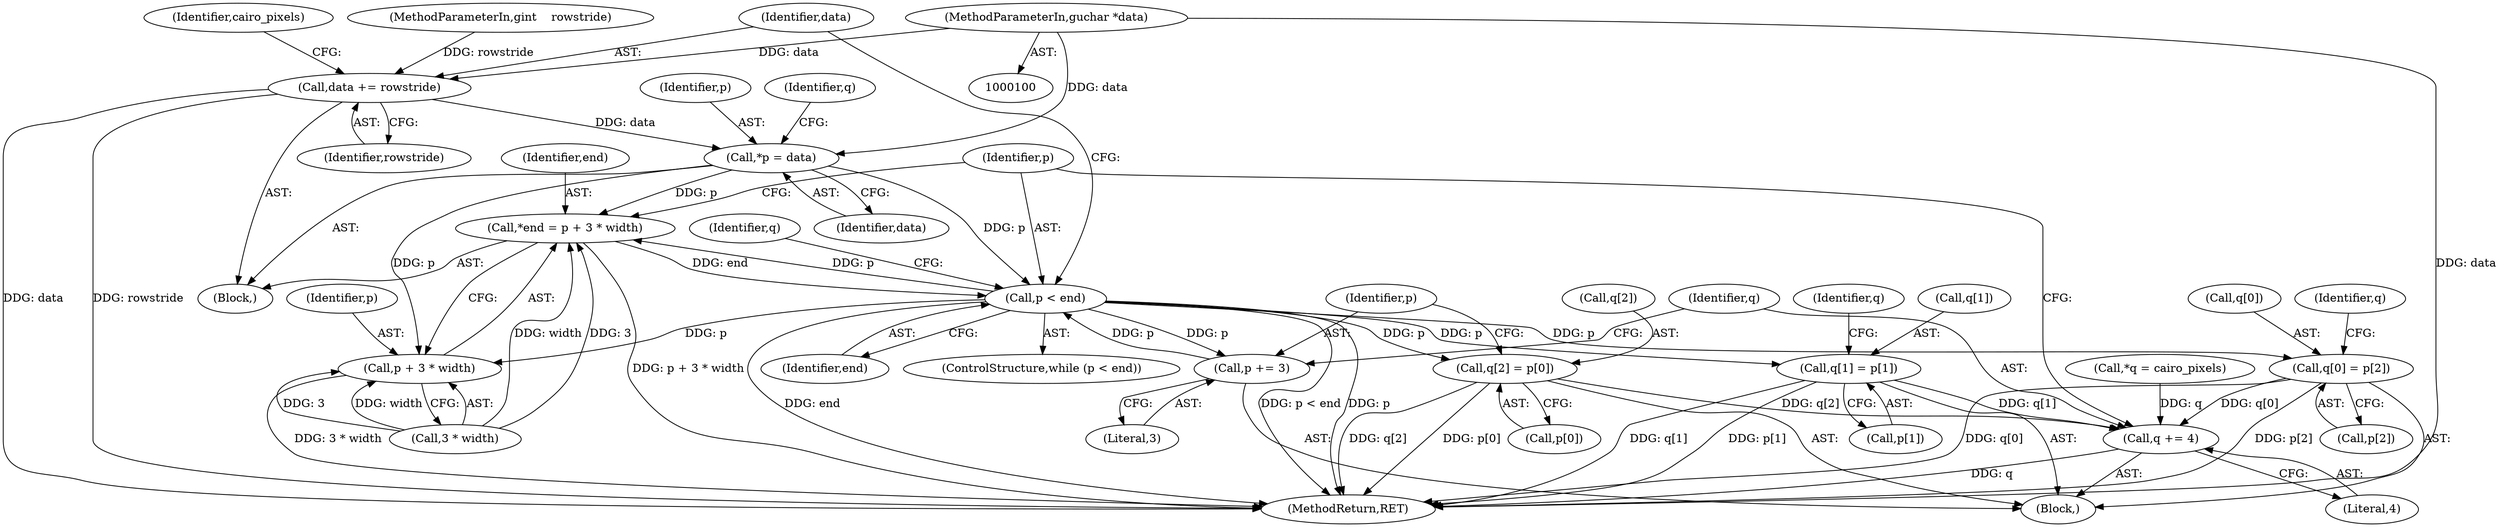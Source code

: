 digraph "0_poppler_c839b706092583f6b12ed3cc634bf5af34b7a2bb@pointer" {
"1000101" [label="(MethodParameterIn,guchar *data)"];
"1000149" [label="(Call,*p = data)"];
"1000157" [label="(Call,*end = p + 3 * width)"];
"1000165" [label="(Call,p < end)"];
"1000159" [label="(Call,p + 3 * width)"];
"1000169" [label="(Call,q[0] = p[2])"];
"1000193" [label="(Call,q += 4)"];
"1000176" [label="(Call,q[1] = p[1])"];
"1000183" [label="(Call,q[2] = p[0])"];
"1000190" [label="(Call,p += 3)"];
"1000196" [label="(Call,data += rowstride)"];
"1000206" [label="(MethodReturn,RET)"];
"1000184" [label="(Call,q[2])"];
"1000101" [label="(MethodParameterIn,guchar *data)"];
"1000170" [label="(Call,q[0])"];
"1000151" [label="(Identifier,data)"];
"1000157" [label="(Call,*end = p + 3 * width)"];
"1000197" [label="(Identifier,data)"];
"1000167" [label="(Identifier,end)"];
"1000180" [label="(Call,p[1])"];
"1000194" [label="(Identifier,q)"];
"1000196" [label="(Call,data += rowstride)"];
"1000166" [label="(Identifier,p)"];
"1000178" [label="(Identifier,q)"];
"1000193" [label="(Call,q += 4)"];
"1000173" [label="(Call,p[2])"];
"1000191" [label="(Identifier,p)"];
"1000190" [label="(Call,p += 3)"];
"1000147" [label="(Block,)"];
"1000176" [label="(Call,q[1] = p[1])"];
"1000168" [label="(Block,)"];
"1000150" [label="(Identifier,p)"];
"1000187" [label="(Call,p[0])"];
"1000200" [label="(Identifier,cairo_pixels)"];
"1000159" [label="(Call,p + 3 * width)"];
"1000165" [label="(Call,p < end)"];
"1000149" [label="(Call,*p = data)"];
"1000198" [label="(Identifier,rowstride)"];
"1000161" [label="(Call,3 * width)"];
"1000183" [label="(Call,q[2] = p[0])"];
"1000158" [label="(Identifier,end)"];
"1000195" [label="(Literal,4)"];
"1000192" [label="(Literal,3)"];
"1000185" [label="(Identifier,q)"];
"1000177" [label="(Call,q[1])"];
"1000171" [label="(Identifier,q)"];
"1000169" [label="(Call,q[0] = p[2])"];
"1000154" [label="(Identifier,q)"];
"1000164" [label="(ControlStructure,while (p < end))"];
"1000160" [label="(Identifier,p)"];
"1000104" [label="(MethodParameterIn,gint    rowstride)"];
"1000153" [label="(Call,*q = cairo_pixels)"];
"1000101" -> "1000100"  [label="AST: "];
"1000101" -> "1000206"  [label="DDG: data"];
"1000101" -> "1000149"  [label="DDG: data"];
"1000101" -> "1000196"  [label="DDG: data"];
"1000149" -> "1000147"  [label="AST: "];
"1000149" -> "1000151"  [label="CFG: "];
"1000150" -> "1000149"  [label="AST: "];
"1000151" -> "1000149"  [label="AST: "];
"1000154" -> "1000149"  [label="CFG: "];
"1000196" -> "1000149"  [label="DDG: data"];
"1000149" -> "1000157"  [label="DDG: p"];
"1000149" -> "1000159"  [label="DDG: p"];
"1000149" -> "1000165"  [label="DDG: p"];
"1000157" -> "1000147"  [label="AST: "];
"1000157" -> "1000159"  [label="CFG: "];
"1000158" -> "1000157"  [label="AST: "];
"1000159" -> "1000157"  [label="AST: "];
"1000166" -> "1000157"  [label="CFG: "];
"1000157" -> "1000206"  [label="DDG: p + 3 * width"];
"1000165" -> "1000157"  [label="DDG: p"];
"1000161" -> "1000157"  [label="DDG: 3"];
"1000161" -> "1000157"  [label="DDG: width"];
"1000157" -> "1000165"  [label="DDG: end"];
"1000165" -> "1000164"  [label="AST: "];
"1000165" -> "1000167"  [label="CFG: "];
"1000166" -> "1000165"  [label="AST: "];
"1000167" -> "1000165"  [label="AST: "];
"1000171" -> "1000165"  [label="CFG: "];
"1000197" -> "1000165"  [label="CFG: "];
"1000165" -> "1000206"  [label="DDG: p"];
"1000165" -> "1000206"  [label="DDG: end"];
"1000165" -> "1000206"  [label="DDG: p < end"];
"1000165" -> "1000159"  [label="DDG: p"];
"1000190" -> "1000165"  [label="DDG: p"];
"1000165" -> "1000169"  [label="DDG: p"];
"1000165" -> "1000176"  [label="DDG: p"];
"1000165" -> "1000183"  [label="DDG: p"];
"1000165" -> "1000190"  [label="DDG: p"];
"1000159" -> "1000161"  [label="CFG: "];
"1000160" -> "1000159"  [label="AST: "];
"1000161" -> "1000159"  [label="AST: "];
"1000159" -> "1000206"  [label="DDG: 3 * width"];
"1000161" -> "1000159"  [label="DDG: 3"];
"1000161" -> "1000159"  [label="DDG: width"];
"1000169" -> "1000168"  [label="AST: "];
"1000169" -> "1000173"  [label="CFG: "];
"1000170" -> "1000169"  [label="AST: "];
"1000173" -> "1000169"  [label="AST: "];
"1000178" -> "1000169"  [label="CFG: "];
"1000169" -> "1000206"  [label="DDG: p[2]"];
"1000169" -> "1000206"  [label="DDG: q[0]"];
"1000169" -> "1000193"  [label="DDG: q[0]"];
"1000193" -> "1000168"  [label="AST: "];
"1000193" -> "1000195"  [label="CFG: "];
"1000194" -> "1000193"  [label="AST: "];
"1000195" -> "1000193"  [label="AST: "];
"1000166" -> "1000193"  [label="CFG: "];
"1000193" -> "1000206"  [label="DDG: q"];
"1000183" -> "1000193"  [label="DDG: q[2]"];
"1000153" -> "1000193"  [label="DDG: q"];
"1000176" -> "1000193"  [label="DDG: q[1]"];
"1000176" -> "1000168"  [label="AST: "];
"1000176" -> "1000180"  [label="CFG: "];
"1000177" -> "1000176"  [label="AST: "];
"1000180" -> "1000176"  [label="AST: "];
"1000185" -> "1000176"  [label="CFG: "];
"1000176" -> "1000206"  [label="DDG: p[1]"];
"1000176" -> "1000206"  [label="DDG: q[1]"];
"1000183" -> "1000168"  [label="AST: "];
"1000183" -> "1000187"  [label="CFG: "];
"1000184" -> "1000183"  [label="AST: "];
"1000187" -> "1000183"  [label="AST: "];
"1000191" -> "1000183"  [label="CFG: "];
"1000183" -> "1000206"  [label="DDG: p[0]"];
"1000183" -> "1000206"  [label="DDG: q[2]"];
"1000190" -> "1000168"  [label="AST: "];
"1000190" -> "1000192"  [label="CFG: "];
"1000191" -> "1000190"  [label="AST: "];
"1000192" -> "1000190"  [label="AST: "];
"1000194" -> "1000190"  [label="CFG: "];
"1000196" -> "1000147"  [label="AST: "];
"1000196" -> "1000198"  [label="CFG: "];
"1000197" -> "1000196"  [label="AST: "];
"1000198" -> "1000196"  [label="AST: "];
"1000200" -> "1000196"  [label="CFG: "];
"1000196" -> "1000206"  [label="DDG: data"];
"1000196" -> "1000206"  [label="DDG: rowstride"];
"1000104" -> "1000196"  [label="DDG: rowstride"];
}
